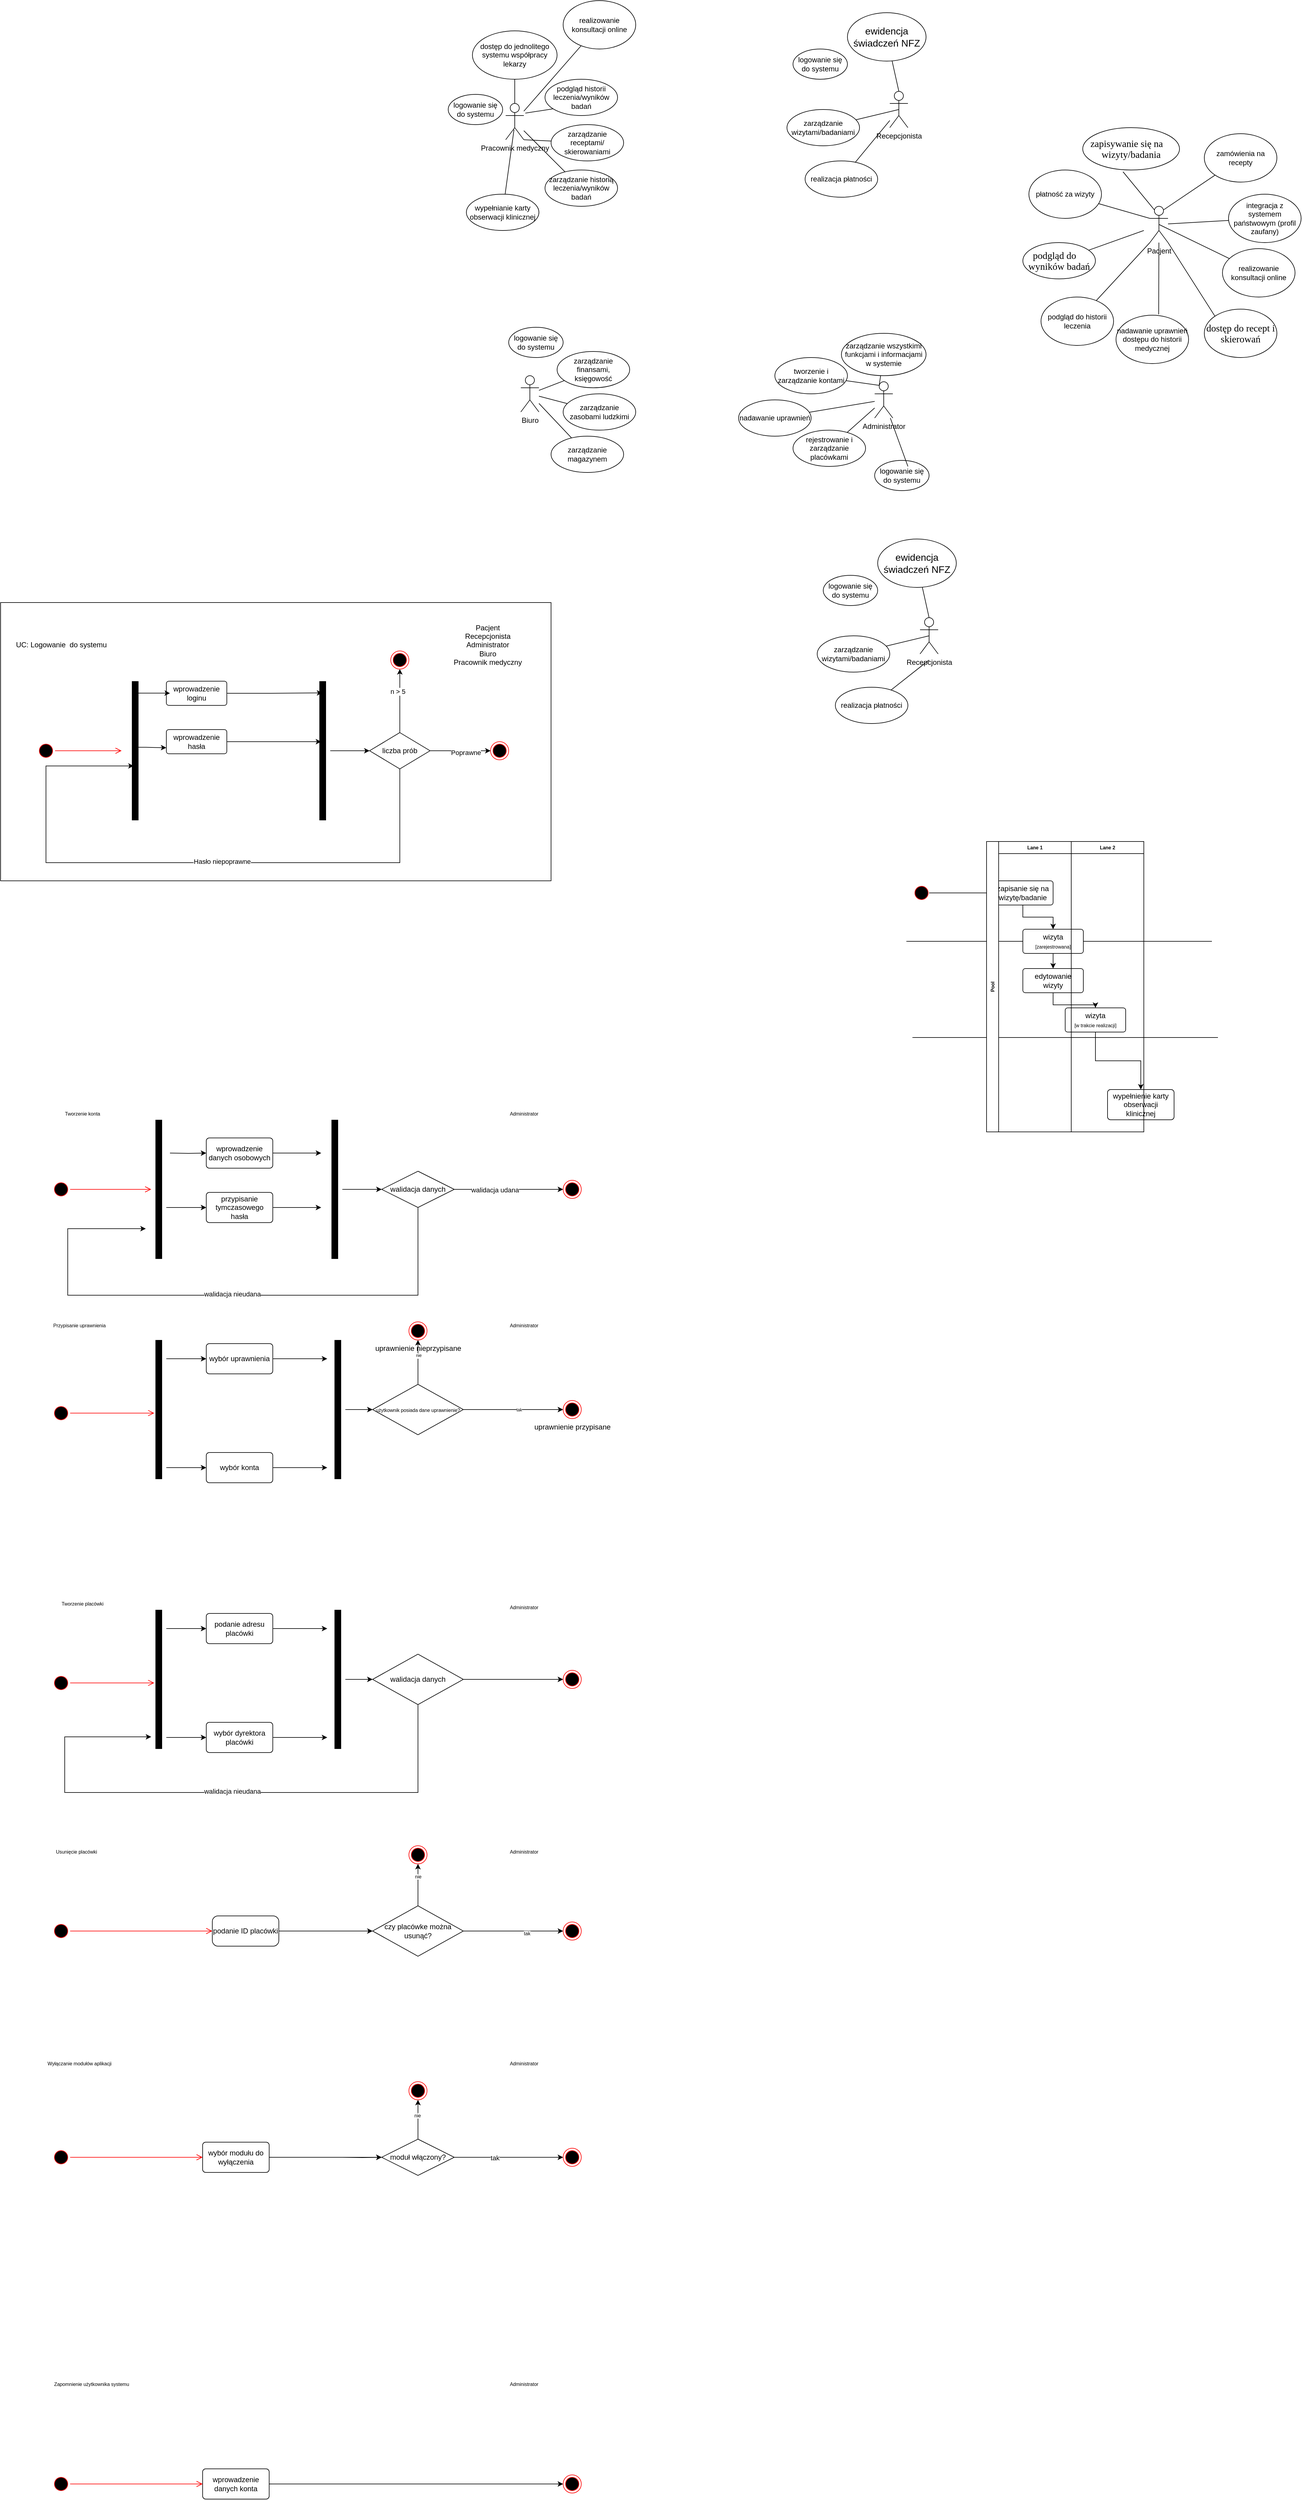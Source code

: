 <mxfile version="16.4.11" type="github">
  <diagram id="2RPdpxXCFyz0xVRLLAnb" name="Page-1">
    <mxGraphModel dx="2474" dy="1679" grid="1" gridSize="10" guides="1" tooltips="1" connect="1" arrows="1" fold="1" page="0" pageScale="1" pageWidth="827" pageHeight="1169" background="none" math="0" shadow="0">
      <root>
        <mxCell id="0" />
        <mxCell id="1" parent="0" />
        <mxCell id="TBF9zZiF4ZimvEeWQ7kE-50" value="" style="rounded=0;arcSize=10;whiteSpace=wrap;html=1;align=center;glass=0;shadow=0;" parent="1" vertex="1">
          <mxGeometry x="-740" y="305" width="910" height="460" as="geometry" />
        </mxCell>
        <mxCell id="AdZAlGOrFTd36PGD04gz-3" value="Recepcjonista" style="shape=umlActor;verticalLabelPosition=bottom;verticalAlign=top;html=1;outlineConnect=0;" parent="1" vertex="1">
          <mxGeometry x="730" y="-540" width="30" height="60" as="geometry" />
        </mxCell>
        <mxCell id="AdZAlGOrFTd36PGD04gz-8" value="logowanie się do systemu" style="ellipse;whiteSpace=wrap;html=1;" parent="1" vertex="1">
          <mxGeometry x="705" y="70" width="90" height="50" as="geometry" />
        </mxCell>
        <mxCell id="AdZAlGOrFTd36PGD04gz-10" value="zarządzanie wizytami/badaniami" style="ellipse;whiteSpace=wrap;html=1;" parent="1" vertex="1">
          <mxGeometry x="560" y="-510" width="120" height="60" as="geometry" />
        </mxCell>
        <mxCell id="AdZAlGOrFTd36PGD04gz-11" value="&lt;div&gt;&lt;span style=&quot;font-size: 16px ; background-color: rgb(255 , 255 , 255)&quot;&gt;ewidencja świadczeń NFZ&lt;/span&gt;&lt;/div&gt;" style="ellipse;whiteSpace=wrap;html=1;align=center;" parent="1" vertex="1">
          <mxGeometry x="660" y="-670" width="130" height="80" as="geometry" />
        </mxCell>
        <mxCell id="AdZAlGOrFTd36PGD04gz-12" value="realizacja płatności" style="ellipse;whiteSpace=wrap;html=1;" parent="1" vertex="1">
          <mxGeometry x="590" y="-425" width="120" height="60" as="geometry" />
        </mxCell>
        <mxCell id="AdZAlGOrFTd36PGD04gz-13" value="Pracownik medyczny&lt;br&gt;" style="shape=umlActor;verticalLabelPosition=bottom;verticalAlign=top;html=1;outlineConnect=0;" parent="1" vertex="1">
          <mxGeometry x="95" y="-520" width="30" height="60" as="geometry" />
        </mxCell>
        <mxCell id="AdZAlGOrFTd36PGD04gz-14" value="podgląd historii leczenia/wyników badań" style="ellipse;whiteSpace=wrap;html=1;" parent="1" vertex="1">
          <mxGeometry x="160" y="-560" width="120" height="60" as="geometry" />
        </mxCell>
        <mxCell id="AdZAlGOrFTd36PGD04gz-15" value="zarządzanie receptami/&lt;br&gt;skierowaniami" style="ellipse;whiteSpace=wrap;html=1;" parent="1" vertex="1">
          <mxGeometry x="170" y="-485" width="120" height="60" as="geometry" />
        </mxCell>
        <mxCell id="AdZAlGOrFTd36PGD04gz-16" value="zarządzanie historią leczenia/wyników badań" style="ellipse;whiteSpace=wrap;html=1;" parent="1" vertex="1">
          <mxGeometry x="160" y="-410" width="120" height="60" as="geometry" />
        </mxCell>
        <mxCell id="AdZAlGOrFTd36PGD04gz-17" value="dostęp do jednolitego systemu współpracy lekarzy" style="ellipse;whiteSpace=wrap;html=1;" parent="1" vertex="1">
          <mxGeometry x="40" y="-640" width="140" height="80" as="geometry" />
        </mxCell>
        <mxCell id="AdZAlGOrFTd36PGD04gz-20" value="Administrator" style="shape=umlActor;verticalLabelPosition=bottom;verticalAlign=top;html=1;outlineConnect=0;" parent="1" vertex="1">
          <mxGeometry x="705" y="-60" width="30" height="60" as="geometry" />
        </mxCell>
        <mxCell id="AdZAlGOrFTd36PGD04gz-21" value="tworzenie i zarządzanie kontami" style="ellipse;whiteSpace=wrap;html=1;" parent="1" vertex="1">
          <mxGeometry x="540" y="-100" width="120" height="60" as="geometry" />
        </mxCell>
        <mxCell id="AdZAlGOrFTd36PGD04gz-22" value="nadawanie uprawnień" style="ellipse;whiteSpace=wrap;html=1;" parent="1" vertex="1">
          <mxGeometry x="480" y="-30" width="120" height="60" as="geometry" />
        </mxCell>
        <mxCell id="AdZAlGOrFTd36PGD04gz-23" value="rejestrowanie i zarządzanie placówkami" style="ellipse;whiteSpace=wrap;html=1;" parent="1" vertex="1">
          <mxGeometry x="570" y="20" width="120" height="60" as="geometry" />
        </mxCell>
        <mxCell id="AdZAlGOrFTd36PGD04gz-24" value="zarządzanie wszystkimi funkcjami i informacjami w systemie" style="ellipse;whiteSpace=wrap;html=1;" parent="1" vertex="1">
          <mxGeometry x="650" y="-140" width="140" height="70" as="geometry" />
        </mxCell>
        <mxCell id="AdZAlGOrFTd36PGD04gz-25" value="Biuro" style="shape=umlActor;verticalLabelPosition=bottom;verticalAlign=top;html=1;outlineConnect=0;" parent="1" vertex="1">
          <mxGeometry x="120" y="-70" width="30" height="60" as="geometry" />
        </mxCell>
        <mxCell id="AdZAlGOrFTd36PGD04gz-26" value="zarządzanie finansami, księgowość" style="ellipse;whiteSpace=wrap;html=1;" parent="1" vertex="1">
          <mxGeometry x="180" y="-110" width="120" height="60" as="geometry" />
        </mxCell>
        <mxCell id="AdZAlGOrFTd36PGD04gz-27" value="zarządzanie zasobami ludzkimi" style="ellipse;whiteSpace=wrap;html=1;" parent="1" vertex="1">
          <mxGeometry x="190" y="-40" width="120" height="60" as="geometry" />
        </mxCell>
        <mxCell id="AdZAlGOrFTd36PGD04gz-28" value="zarządzanie magazynem" style="ellipse;whiteSpace=wrap;html=1;" parent="1" vertex="1">
          <mxGeometry x="170" y="30" width="120" height="60" as="geometry" />
        </mxCell>
        <mxCell id="AdZAlGOrFTd36PGD04gz-33" value="" style="endArrow=none;html=1;rounded=0;" parent="1" source="AdZAlGOrFTd36PGD04gz-26" target="AdZAlGOrFTd36PGD04gz-25" edge="1">
          <mxGeometry width="50" height="50" relative="1" as="geometry">
            <mxPoint x="450" y="-110" as="sourcePoint" />
            <mxPoint x="500" y="-160" as="targetPoint" />
          </mxGeometry>
        </mxCell>
        <mxCell id="AdZAlGOrFTd36PGD04gz-37" value="" style="endArrow=none;html=1;rounded=0;" parent="1" source="AdZAlGOrFTd36PGD04gz-13" target="AdZAlGOrFTd36PGD04gz-17" edge="1">
          <mxGeometry width="50" height="50" relative="1" as="geometry">
            <mxPoint x="450" y="-310" as="sourcePoint" />
            <mxPoint x="500" y="-360" as="targetPoint" />
          </mxGeometry>
        </mxCell>
        <mxCell id="AdZAlGOrFTd36PGD04gz-39" value="" style="endArrow=none;html=1;rounded=0;entryX=0.75;entryY=0.1;entryDx=0;entryDy=0;entryPerimeter=0;" parent="1" edge="1">
          <mxGeometry width="50" height="50" relative="1" as="geometry">
            <mxPoint x="172.751" y="-511.02" as="sourcePoint" />
            <mxPoint x="127.5" y="-504" as="targetPoint" />
          </mxGeometry>
        </mxCell>
        <mxCell id="AdZAlGOrFTd36PGD04gz-40" value="" style="endArrow=none;html=1;rounded=0;entryX=1;entryY=1;entryDx=0;entryDy=0;entryPerimeter=0;" parent="1" source="AdZAlGOrFTd36PGD04gz-15" target="AdZAlGOrFTd36PGD04gz-13" edge="1">
          <mxGeometry width="50" height="50" relative="1" as="geometry">
            <mxPoint x="450" y="-310" as="sourcePoint" />
            <mxPoint x="500" y="-360" as="targetPoint" />
          </mxGeometry>
        </mxCell>
        <mxCell id="AdZAlGOrFTd36PGD04gz-41" value="" style="endArrow=none;html=1;rounded=0;" parent="1" source="AdZAlGOrFTd36PGD04gz-16" target="AdZAlGOrFTd36PGD04gz-13" edge="1">
          <mxGeometry width="50" height="50" relative="1" as="geometry">
            <mxPoint x="450" y="-310" as="sourcePoint" />
            <mxPoint x="500" y="-360" as="targetPoint" />
          </mxGeometry>
        </mxCell>
        <mxCell id="AdZAlGOrFTd36PGD04gz-42" value="" style="endArrow=none;html=1;rounded=0;" parent="1" source="AdZAlGOrFTd36PGD04gz-25" target="AdZAlGOrFTd36PGD04gz-27" edge="1">
          <mxGeometry width="50" height="50" relative="1" as="geometry">
            <mxPoint x="450" y="-110" as="sourcePoint" />
            <mxPoint x="500" y="-160" as="targetPoint" />
          </mxGeometry>
        </mxCell>
        <mxCell id="AdZAlGOrFTd36PGD04gz-43" value="" style="endArrow=none;html=1;rounded=0;exitX=0.283;exitY=0.05;exitDx=0;exitDy=0;exitPerimeter=0;" parent="1" source="AdZAlGOrFTd36PGD04gz-28" target="AdZAlGOrFTd36PGD04gz-25" edge="1">
          <mxGeometry width="50" height="50" relative="1" as="geometry">
            <mxPoint x="450" y="-110" as="sourcePoint" />
            <mxPoint x="500" y="-160" as="targetPoint" />
          </mxGeometry>
        </mxCell>
        <mxCell id="AdZAlGOrFTd36PGD04gz-44" value="" style="endArrow=none;html=1;rounded=0;entryX=0.25;entryY=0.1;entryDx=0;entryDy=0;entryPerimeter=0;" parent="1" source="AdZAlGOrFTd36PGD04gz-21" target="AdZAlGOrFTd36PGD04gz-20" edge="1">
          <mxGeometry width="50" height="50" relative="1" as="geometry">
            <mxPoint x="450" y="-110" as="sourcePoint" />
            <mxPoint x="500" y="-160" as="targetPoint" />
          </mxGeometry>
        </mxCell>
        <mxCell id="AdZAlGOrFTd36PGD04gz-45" value="" style="endArrow=none;html=1;rounded=0;" parent="1" source="AdZAlGOrFTd36PGD04gz-22" target="AdZAlGOrFTd36PGD04gz-20" edge="1">
          <mxGeometry width="50" height="50" relative="1" as="geometry">
            <mxPoint x="450" y="-110" as="sourcePoint" />
            <mxPoint x="500" y="-160" as="targetPoint" />
          </mxGeometry>
        </mxCell>
        <mxCell id="AdZAlGOrFTd36PGD04gz-46" value="" style="endArrow=none;html=1;rounded=0;" parent="1" source="AdZAlGOrFTd36PGD04gz-23" target="AdZAlGOrFTd36PGD04gz-20" edge="1">
          <mxGeometry width="50" height="50" relative="1" as="geometry">
            <mxPoint x="450" y="-110" as="sourcePoint" />
            <mxPoint x="500" y="-160" as="targetPoint" />
          </mxGeometry>
        </mxCell>
        <mxCell id="AdZAlGOrFTd36PGD04gz-47" value="" style="endArrow=none;html=1;rounded=0;exitX=0.25;exitY=0.1;exitDx=0;exitDy=0;exitPerimeter=0;" parent="1" source="AdZAlGOrFTd36PGD04gz-20" target="AdZAlGOrFTd36PGD04gz-24" edge="1">
          <mxGeometry width="50" height="50" relative="1" as="geometry">
            <mxPoint x="450" y="-110" as="sourcePoint" />
            <mxPoint x="500" y="-160" as="targetPoint" />
          </mxGeometry>
        </mxCell>
        <mxCell id="AdZAlGOrFTd36PGD04gz-49" value="" style="endArrow=none;html=1;rounded=0;entryX=0.5;entryY=0.5;entryDx=0;entryDy=0;entryPerimeter=0;" parent="1" source="AdZAlGOrFTd36PGD04gz-10" target="AdZAlGOrFTd36PGD04gz-3" edge="1">
          <mxGeometry width="50" height="50" relative="1" as="geometry">
            <mxPoint x="450" y="-510" as="sourcePoint" />
            <mxPoint x="500" y="-560" as="targetPoint" />
          </mxGeometry>
        </mxCell>
        <mxCell id="AdZAlGOrFTd36PGD04gz-50" value="" style="endArrow=none;html=1;rounded=0;" parent="1" source="AdZAlGOrFTd36PGD04gz-12" target="AdZAlGOrFTd36PGD04gz-3" edge="1">
          <mxGeometry width="50" height="50" relative="1" as="geometry">
            <mxPoint x="450" y="-510" as="sourcePoint" />
            <mxPoint x="500" y="-560" as="targetPoint" />
          </mxGeometry>
        </mxCell>
        <mxCell id="AdZAlGOrFTd36PGD04gz-51" value="" style="endArrow=none;html=1;rounded=0;entryX=0.5;entryY=0;entryDx=0;entryDy=0;entryPerimeter=0;" parent="1" source="AdZAlGOrFTd36PGD04gz-11" target="AdZAlGOrFTd36PGD04gz-3" edge="1">
          <mxGeometry width="50" height="50" relative="1" as="geometry">
            <mxPoint x="450" y="-510" as="sourcePoint" />
            <mxPoint x="500" y="-560" as="targetPoint" />
          </mxGeometry>
        </mxCell>
        <mxCell id="lqnqc55kXV3MOIMBdHod-2" value="&lt;p class=&quot;MsoListParagraph&quot; style=&quot;text-indent: -18.0pt&quot;&gt;&lt;span style=&quot;font-size: 12.0pt ; line-height: 107% ; font-family: &amp;#34;symbol&amp;#34;&quot;&gt;&lt;span style=&quot;font-stretch: normal ; font-size: 7pt ; line-height: normal ; font-family: &amp;#34;times new roman&amp;#34;&quot;&gt;&amp;nbsp; &amp;nbsp;&amp;nbsp;&lt;/span&gt;&lt;/span&gt;&lt;span style=&quot;font-size: 12.0pt ; line-height: 107% ; font-family: &amp;#34;times new roman&amp;#34; , serif&quot;&gt;zapisywanie się na wizyty/badania&lt;/span&gt;&lt;/p&gt;" style="ellipse;whiteSpace=wrap;html=1;" parent="1" vertex="1">
          <mxGeometry x="1049" y="-480" width="160" height="70" as="geometry" />
        </mxCell>
        <mxCell id="lqnqc55kXV3MOIMBdHod-3" value="&lt;p class=&quot;MsoListParagraph&quot; style=&quot;text-indent: -18.0pt&quot;&gt;&lt;span style=&quot;line-height: 107%&quot;&gt;&lt;span style=&quot;font-stretch: normal ; line-height: normal ; font-size: 16px&quot;&gt;&lt;font face=&quot;Symbol&quot;&gt;&amp;nbsp;&lt;/font&gt;&lt;/span&gt;&lt;span style=&quot;font-family: &amp;#34;times new roman&amp;#34; ; font-size: 7pt ; font-stretch: normal ; line-height: normal&quot;&gt; &amp;nbsp;&lt;/span&gt;&lt;/span&gt;&lt;span style=&quot;font-size: 12.0pt ; line-height: 107% ; font-family: &amp;#34;times new roman&amp;#34; , serif&quot;&gt;podgląd do wyników badań&lt;/span&gt;&lt;/p&gt;" style="ellipse;whiteSpace=wrap;html=1;" parent="1" vertex="1">
          <mxGeometry x="950" y="-290" width="120" height="60" as="geometry" />
        </mxCell>
        <mxCell id="lqnqc55kXV3MOIMBdHod-4" value="zamówienia na recepty" style="ellipse;whiteSpace=wrap;html=1;" parent="1" vertex="1">
          <mxGeometry x="1250" y="-470" width="120" height="80" as="geometry" />
        </mxCell>
        <mxCell id="lqnqc55kXV3MOIMBdHod-5" value="płatność za wizyty" style="ellipse;whiteSpace=wrap;html=1;" parent="1" vertex="1">
          <mxGeometry x="960" y="-410" width="120" height="80" as="geometry" />
        </mxCell>
        <mxCell id="lqnqc55kXV3MOIMBdHod-6" value="integracja z systemem państwowym (profil zaufany)" style="ellipse;whiteSpace=wrap;html=1;" parent="1" vertex="1">
          <mxGeometry x="1290" y="-370" width="120" height="80" as="geometry" />
        </mxCell>
        <mxCell id="lqnqc55kXV3MOIMBdHod-7" value="nadawanie uprawnień dostępu do historii medycznej" style="ellipse;whiteSpace=wrap;html=1;" parent="1" vertex="1">
          <mxGeometry x="1104" y="-170" width="120" height="80" as="geometry" />
        </mxCell>
        <mxCell id="lqnqc55kXV3MOIMBdHod-8" value="&lt;p class=&quot;MsoListParagraph&quot; style=&quot;text-indent: -18.0pt&quot;&gt;&lt;span style=&quot;font-size: 12pt ; line-height: 107%&quot;&gt;&lt;font face=&quot;Symbol&quot;&gt;&amp;nbsp; &amp;nbsp; &amp;nbsp;&amp;nbsp;&lt;/font&gt;&lt;/span&gt;&lt;span style=&quot;font-size: 12.0pt ; line-height: 107% ; font-family: &amp;#34;times new roman&amp;#34; , serif&quot;&gt;dostęp do recept i skierowań&lt;/span&gt;&lt;/p&gt;" style="ellipse;whiteSpace=wrap;html=1;" parent="1" vertex="1">
          <mxGeometry x="1250" y="-180" width="120" height="80" as="geometry" />
        </mxCell>
        <mxCell id="lqnqc55kXV3MOIMBdHod-9" value="podgląd do historii leczenia" style="ellipse;whiteSpace=wrap;html=1;" parent="1" vertex="1">
          <mxGeometry x="980" y="-200" width="120" height="80" as="geometry" />
        </mxCell>
        <mxCell id="lqnqc55kXV3MOIMBdHod-10" value="realizowanie konsultacji online" style="ellipse;whiteSpace=wrap;html=1;" parent="1" vertex="1">
          <mxGeometry x="190" y="-690" width="120" height="80" as="geometry" />
        </mxCell>
        <mxCell id="lqnqc55kXV3MOIMBdHod-11" value="Pacjent&lt;br&gt;" style="shape=umlActor;verticalLabelPosition=bottom;verticalAlign=top;html=1;outlineConnect=0;" parent="1" vertex="1">
          <mxGeometry x="1160" y="-350" width="30" height="60" as="geometry" />
        </mxCell>
        <mxCell id="lqnqc55kXV3MOIMBdHod-25" value="wypełnianie karty obserwacji klinicznej" style="ellipse;whiteSpace=wrap;html=1;" parent="1" vertex="1">
          <mxGeometry x="30" y="-370" width="120" height="60" as="geometry" />
        </mxCell>
        <mxCell id="lqnqc55kXV3MOIMBdHod-27" value="" style="endArrow=none;html=1;rounded=0;" parent="1" target="lqnqc55kXV3MOIMBdHod-25" edge="1">
          <mxGeometry width="50" height="50" relative="1" as="geometry">
            <mxPoint x="108.769" y="-476.772" as="sourcePoint" />
            <mxPoint x="371.24" y="-543.22" as="targetPoint" />
          </mxGeometry>
        </mxCell>
        <mxCell id="lqnqc55kXV3MOIMBdHod-30" value="" style="endArrow=none;html=1;rounded=0;fontFamily=Helvetica;" parent="1" source="AdZAlGOrFTd36PGD04gz-13" target="lqnqc55kXV3MOIMBdHod-10" edge="1">
          <mxGeometry width="50" height="50" relative="1" as="geometry">
            <mxPoint x="320" y="-810" as="sourcePoint" />
            <mxPoint x="370" y="-860" as="targetPoint" />
          </mxGeometry>
        </mxCell>
        <mxCell id="lqnqc55kXV3MOIMBdHod-34" value="realizowanie konsultacji online" style="ellipse;whiteSpace=wrap;html=1;" parent="1" vertex="1">
          <mxGeometry x="1280" y="-280" width="120" height="80" as="geometry" />
        </mxCell>
        <mxCell id="lqnqc55kXV3MOIMBdHod-35" value="logowanie się do systemu" style="ellipse;whiteSpace=wrap;html=1;" parent="1" vertex="1">
          <mxGeometry x="100" y="-150" width="90" height="50" as="geometry" />
        </mxCell>
        <mxCell id="lqnqc55kXV3MOIMBdHod-36" value="logowanie się do systemu" style="ellipse;whiteSpace=wrap;html=1;" parent="1" vertex="1">
          <mxGeometry y="-535" width="90" height="50" as="geometry" />
        </mxCell>
        <mxCell id="lqnqc55kXV3MOIMBdHod-37" value="logowanie się do systemu" style="ellipse;whiteSpace=wrap;html=1;" parent="1" vertex="1">
          <mxGeometry x="570" y="-610" width="90" height="50" as="geometry" />
        </mxCell>
        <mxCell id="TBF9zZiF4ZimvEeWQ7kE-1" value="" style="endArrow=none;html=1;rounded=0;" parent="1" target="AdZAlGOrFTd36PGD04gz-20" edge="1">
          <mxGeometry width="50" height="50" relative="1" as="geometry">
            <mxPoint x="759.995" y="80.004" as="sourcePoint" />
            <mxPoint x="805.54" y="39.473" as="targetPoint" />
          </mxGeometry>
        </mxCell>
        <mxCell id="TBF9zZiF4ZimvEeWQ7kE-2" value="" style="endArrow=none;html=1;rounded=0;" parent="1" source="lqnqc55kXV3MOIMBdHod-9" edge="1">
          <mxGeometry width="50" height="50" relative="1" as="geometry">
            <mxPoint x="1189.085" y="-209.996" as="sourcePoint" />
            <mxPoint x="1159.997" y="-290" as="targetPoint" />
          </mxGeometry>
        </mxCell>
        <mxCell id="TBF9zZiF4ZimvEeWQ7kE-3" value="" style="endArrow=none;html=1;rounded=0;" parent="1" source="lqnqc55kXV3MOIMBdHod-3" edge="1">
          <mxGeometry width="50" height="50" relative="1" as="geometry">
            <mxPoint x="1081.337" y="-184.111" as="sourcePoint" />
            <mxPoint x="1150" y="-310" as="targetPoint" />
          </mxGeometry>
        </mxCell>
        <mxCell id="TBF9zZiF4ZimvEeWQ7kE-4" value="" style="endArrow=none;html=1;rounded=0;entryX=0;entryY=0.333;entryDx=0;entryDy=0;entryPerimeter=0;" parent="1" source="lqnqc55kXV3MOIMBdHod-5" target="lqnqc55kXV3MOIMBdHod-11" edge="1">
          <mxGeometry width="50" height="50" relative="1" as="geometry">
            <mxPoint x="1068.998" y="-267.315" as="sourcePoint" />
            <mxPoint x="1160" y="-300" as="targetPoint" />
          </mxGeometry>
        </mxCell>
        <mxCell id="TBF9zZiF4ZimvEeWQ7kE-5" value="" style="endArrow=none;html=1;rounded=0;entryX=0.25;entryY=0.1;entryDx=0;entryDy=0;entryPerimeter=0;exitX=0.416;exitY=1.041;exitDx=0;exitDy=0;exitPerimeter=0;" parent="1" source="lqnqc55kXV3MOIMBdHod-2" target="lqnqc55kXV3MOIMBdHod-11" edge="1">
          <mxGeometry width="50" height="50" relative="1" as="geometry">
            <mxPoint x="1085.149" y="-344.243" as="sourcePoint" />
            <mxPoint x="1170" y="-320" as="targetPoint" />
          </mxGeometry>
        </mxCell>
        <mxCell id="TBF9zZiF4ZimvEeWQ7kE-6" value="" style="endArrow=none;html=1;rounded=0;entryX=0.75;entryY=0.1;entryDx=0;entryDy=0;entryPerimeter=0;" parent="1" source="lqnqc55kXV3MOIMBdHod-4" target="lqnqc55kXV3MOIMBdHod-11" edge="1">
          <mxGeometry width="50" height="50" relative="1" as="geometry">
            <mxPoint x="1125.56" y="-397.13" as="sourcePoint" />
            <mxPoint x="1177.5" y="-334" as="targetPoint" />
          </mxGeometry>
        </mxCell>
        <mxCell id="TBF9zZiF4ZimvEeWQ7kE-7" value="" style="endArrow=none;html=1;rounded=0;exitX=0.588;exitY=-0.017;exitDx=0;exitDy=0;exitPerimeter=0;" parent="1" source="lqnqc55kXV3MOIMBdHod-7" target="lqnqc55kXV3MOIMBdHod-11" edge="1">
          <mxGeometry width="50" height="50" relative="1" as="geometry">
            <mxPoint x="1275.194" y="-393.396" as="sourcePoint" />
            <mxPoint x="1185" y="-340" as="targetPoint" />
          </mxGeometry>
        </mxCell>
        <mxCell id="TBF9zZiF4ZimvEeWQ7kE-9" value="" style="endArrow=none;html=1;rounded=0;exitX=0;exitY=0;exitDx=0;exitDy=0;entryX=1;entryY=1;entryDx=0;entryDy=0;entryPerimeter=0;" parent="1" source="lqnqc55kXV3MOIMBdHod-8" target="lqnqc55kXV3MOIMBdHod-11" edge="1">
          <mxGeometry width="50" height="50" relative="1" as="geometry">
            <mxPoint x="1184.56" y="-161.36" as="sourcePoint" />
            <mxPoint x="1184.911" y="-280" as="targetPoint" />
          </mxGeometry>
        </mxCell>
        <mxCell id="TBF9zZiF4ZimvEeWQ7kE-10" value="" style="endArrow=none;html=1;rounded=0;entryX=0.5;entryY=0.5;entryDx=0;entryDy=0;entryPerimeter=0;" parent="1" source="lqnqc55kXV3MOIMBdHod-34" target="lqnqc55kXV3MOIMBdHod-11" edge="1">
          <mxGeometry width="50" height="50" relative="1" as="geometry">
            <mxPoint x="1277.574" y="-158.284" as="sourcePoint" />
            <mxPoint x="1200" y="-280" as="targetPoint" />
          </mxGeometry>
        </mxCell>
        <mxCell id="TBF9zZiF4ZimvEeWQ7kE-11" value="" style="endArrow=none;html=1;rounded=0;" parent="1" source="lqnqc55kXV3MOIMBdHod-6" target="lqnqc55kXV3MOIMBdHod-11" edge="1">
          <mxGeometry width="50" height="50" relative="1" as="geometry">
            <mxPoint x="1301.557" y="-253.601" as="sourcePoint" />
            <mxPoint x="1185" y="-310" as="targetPoint" />
          </mxGeometry>
        </mxCell>
        <mxCell id="TBF9zZiF4ZimvEeWQ7kE-12" value="" style="ellipse;html=1;shape=startState;fillColor=#000000;strokeColor=#ff0000;" parent="1" vertex="1">
          <mxGeometry x="-680" y="535" width="30" height="30" as="geometry" />
        </mxCell>
        <mxCell id="TBF9zZiF4ZimvEeWQ7kE-13" value="" style="edgeStyle=orthogonalEdgeStyle;html=1;verticalAlign=bottom;endArrow=open;endSize=8;strokeColor=#ff0000;rounded=0;" parent="1" source="TBF9zZiF4ZimvEeWQ7kE-12" edge="1">
          <mxGeometry relative="1" as="geometry">
            <mxPoint x="-540" y="550" as="targetPoint" />
          </mxGeometry>
        </mxCell>
        <mxCell id="TBF9zZiF4ZimvEeWQ7kE-52" style="edgeStyle=orthogonalEdgeStyle;rounded=0;orthogonalLoop=1;jettySize=auto;html=1;entryX=0;entryY=0.75;entryDx=0;entryDy=0;exitX=0.475;exitY=0.424;exitDx=0;exitDy=0;exitPerimeter=0;" parent="1" source="TBF9zZiF4ZimvEeWQ7kE-14" target="TBF9zZiF4ZimvEeWQ7kE-34" edge="1">
          <mxGeometry relative="1" as="geometry">
            <Array as="points">
              <mxPoint x="-500" y="544" />
            </Array>
          </mxGeometry>
        </mxCell>
        <mxCell id="TBF9zZiF4ZimvEeWQ7kE-14" value="" style="line;strokeWidth=11;fillColor=none;align=left;verticalAlign=middle;spacingTop=-1;spacingLeft=3;spacingRight=3;rotatable=0;labelPosition=right;points=[];portConstraint=eastwest;direction=south;" parent="1" vertex="1">
          <mxGeometry x="-530" y="435" width="25" height="230" as="geometry" />
        </mxCell>
        <mxCell id="TBF9zZiF4ZimvEeWQ7kE-23" value="Recepcjonista" style="shape=umlActor;verticalLabelPosition=bottom;verticalAlign=top;html=1;outlineConnect=0;" parent="1" vertex="1">
          <mxGeometry x="780" y="330" width="30" height="60" as="geometry" />
        </mxCell>
        <mxCell id="TBF9zZiF4ZimvEeWQ7kE-24" value="zarządzanie wizytami/badaniami" style="ellipse;whiteSpace=wrap;html=1;" parent="1" vertex="1">
          <mxGeometry x="610" y="360" width="120" height="60" as="geometry" />
        </mxCell>
        <mxCell id="TBF9zZiF4ZimvEeWQ7kE-25" value="&lt;div&gt;&lt;span style=&quot;font-size: 16px ; background-color: rgb(255 , 255 , 255)&quot;&gt;ewidencja świadczeń NFZ&lt;/span&gt;&lt;/div&gt;" style="ellipse;whiteSpace=wrap;html=1;align=center;" parent="1" vertex="1">
          <mxGeometry x="710" y="200" width="130" height="80" as="geometry" />
        </mxCell>
        <mxCell id="TBF9zZiF4ZimvEeWQ7kE-26" value="realizacja płatności" style="ellipse;whiteSpace=wrap;html=1;" parent="1" vertex="1">
          <mxGeometry x="640" y="445" width="120" height="60" as="geometry" />
        </mxCell>
        <mxCell id="TBF9zZiF4ZimvEeWQ7kE-27" value="" style="endArrow=none;html=1;rounded=0;entryX=0.5;entryY=0.5;entryDx=0;entryDy=0;entryPerimeter=0;" parent="1" source="TBF9zZiF4ZimvEeWQ7kE-24" target="TBF9zZiF4ZimvEeWQ7kE-23" edge="1">
          <mxGeometry width="50" height="50" relative="1" as="geometry">
            <mxPoint x="500" y="360" as="sourcePoint" />
            <mxPoint x="550" y="310" as="targetPoint" />
          </mxGeometry>
        </mxCell>
        <mxCell id="TBF9zZiF4ZimvEeWQ7kE-28" value="" style="endArrow=none;html=1;rounded=0;" parent="1" source="TBF9zZiF4ZimvEeWQ7kE-26" edge="1">
          <mxGeometry width="50" height="50" relative="1" as="geometry">
            <mxPoint x="500" y="360" as="sourcePoint" />
            <mxPoint x="795" y="400" as="targetPoint" />
          </mxGeometry>
        </mxCell>
        <mxCell id="TBF9zZiF4ZimvEeWQ7kE-29" value="" style="endArrow=none;html=1;rounded=0;entryX=0.5;entryY=0;entryDx=0;entryDy=0;entryPerimeter=0;" parent="1" source="TBF9zZiF4ZimvEeWQ7kE-25" target="TBF9zZiF4ZimvEeWQ7kE-23" edge="1">
          <mxGeometry width="50" height="50" relative="1" as="geometry">
            <mxPoint x="500" y="360" as="sourcePoint" />
            <mxPoint x="550" y="310" as="targetPoint" />
          </mxGeometry>
        </mxCell>
        <mxCell id="TBF9zZiF4ZimvEeWQ7kE-30" value="logowanie się do systemu" style="ellipse;whiteSpace=wrap;html=1;" parent="1" vertex="1">
          <mxGeometry x="620" y="260" width="90" height="50" as="geometry" />
        </mxCell>
        <mxCell id="TBF9zZiF4ZimvEeWQ7kE-31" value="UC: Logowanie&amp;nbsp; do systemu" style="text;html=1;align=center;verticalAlign=middle;resizable=0;points=[];autosize=1;strokeColor=none;fillColor=none;" parent="1" vertex="1">
          <mxGeometry x="-725" y="365" width="170" height="20" as="geometry" />
        </mxCell>
        <mxCell id="TBF9zZiF4ZimvEeWQ7kE-47" style="edgeStyle=orthogonalEdgeStyle;rounded=0;orthogonalLoop=1;jettySize=auto;html=1;entryX=0.084;entryY=0.526;entryDx=0;entryDy=0;entryPerimeter=0;" parent="1" source="TBF9zZiF4ZimvEeWQ7kE-33" target="TBF9zZiF4ZimvEeWQ7kE-35" edge="1">
          <mxGeometry relative="1" as="geometry" />
        </mxCell>
        <mxCell id="TBF9zZiF4ZimvEeWQ7kE-33" value="wprowadzenie loginu" style="rounded=1;arcSize=10;whiteSpace=wrap;html=1;align=center;" parent="1" vertex="1">
          <mxGeometry x="-466" y="435" width="100" height="40" as="geometry" />
        </mxCell>
        <mxCell id="TBF9zZiF4ZimvEeWQ7kE-46" style="edgeStyle=orthogonalEdgeStyle;rounded=0;orthogonalLoop=1;jettySize=auto;html=1;entryX=0.435;entryY=0.6;entryDx=0;entryDy=0;entryPerimeter=0;" parent="1" source="TBF9zZiF4ZimvEeWQ7kE-34" target="TBF9zZiF4ZimvEeWQ7kE-35" edge="1">
          <mxGeometry relative="1" as="geometry" />
        </mxCell>
        <mxCell id="TBF9zZiF4ZimvEeWQ7kE-34" value="wprowadzenie hasła" style="rounded=1;arcSize=10;whiteSpace=wrap;html=1;align=center;" parent="1" vertex="1">
          <mxGeometry x="-466" y="515" width="100" height="40" as="geometry" />
        </mxCell>
        <mxCell id="TBF9zZiF4ZimvEeWQ7kE-48" style="edgeStyle=orthogonalEdgeStyle;rounded=0;orthogonalLoop=1;jettySize=auto;html=1;entryX=0;entryY=0.5;entryDx=0;entryDy=0;" parent="1" source="TBF9zZiF4ZimvEeWQ7kE-35" target="TBF9zZiF4ZimvEeWQ7kE-36" edge="1">
          <mxGeometry relative="1" as="geometry" />
        </mxCell>
        <mxCell id="TBF9zZiF4ZimvEeWQ7kE-35" value="" style="line;strokeWidth=11;fillColor=none;align=left;verticalAlign=middle;spacingTop=-1;spacingLeft=3;spacingRight=3;rotatable=0;labelPosition=right;points=[];portConstraint=eastwest;direction=south;" parent="1" vertex="1">
          <mxGeometry x="-220" y="435" width="25" height="230" as="geometry" />
        </mxCell>
        <mxCell id="TBF9zZiF4ZimvEeWQ7kE-39" style="edgeStyle=orthogonalEdgeStyle;rounded=0;orthogonalLoop=1;jettySize=auto;html=1;entryX=0.609;entryY=0.6;entryDx=0;entryDy=0;entryPerimeter=0;" parent="1" source="TBF9zZiF4ZimvEeWQ7kE-36" target="TBF9zZiF4ZimvEeWQ7kE-14" edge="1">
          <mxGeometry relative="1" as="geometry">
            <Array as="points">
              <mxPoint x="-80" y="735" />
              <mxPoint x="-665" y="735" />
              <mxPoint x="-665" y="575" />
            </Array>
          </mxGeometry>
        </mxCell>
        <mxCell id="TBF9zZiF4ZimvEeWQ7kE-40" value="Hasło niepoprawne" style="edgeLabel;html=1;align=center;verticalAlign=middle;resizable=0;points=[];" parent="TBF9zZiF4ZimvEeWQ7kE-39" vertex="1" connectable="0">
          <mxGeometry x="-0.14" y="-2" relative="1" as="geometry">
            <mxPoint as="offset" />
          </mxGeometry>
        </mxCell>
        <mxCell id="TBF9zZiF4ZimvEeWQ7kE-41" style="edgeStyle=orthogonalEdgeStyle;rounded=0;orthogonalLoop=1;jettySize=auto;html=1;" parent="1" source="TBF9zZiF4ZimvEeWQ7kE-36" target="TBF9zZiF4ZimvEeWQ7kE-38" edge="1">
          <mxGeometry relative="1" as="geometry" />
        </mxCell>
        <mxCell id="TBF9zZiF4ZimvEeWQ7kE-43" value="Poprawne" style="edgeLabel;html=1;align=center;verticalAlign=middle;resizable=0;points=[];" parent="TBF9zZiF4ZimvEeWQ7kE-41" vertex="1" connectable="0">
          <mxGeometry x="0.18" y="-3" relative="1" as="geometry">
            <mxPoint as="offset" />
          </mxGeometry>
        </mxCell>
        <mxCell id="TBF9zZiF4ZimvEeWQ7kE-44" style="edgeStyle=orthogonalEdgeStyle;rounded=0;orthogonalLoop=1;jettySize=auto;html=1;entryX=0.5;entryY=1;entryDx=0;entryDy=0;" parent="1" source="TBF9zZiF4ZimvEeWQ7kE-36" target="TBF9zZiF4ZimvEeWQ7kE-37" edge="1">
          <mxGeometry relative="1" as="geometry" />
        </mxCell>
        <mxCell id="TBF9zZiF4ZimvEeWQ7kE-45" value="n &amp;gt; 5&amp;nbsp;" style="edgeLabel;html=1;align=center;verticalAlign=middle;resizable=0;points=[];" parent="TBF9zZiF4ZimvEeWQ7kE-44" vertex="1" connectable="0">
          <mxGeometry x="0.3" y="2" relative="1" as="geometry">
            <mxPoint as="offset" />
          </mxGeometry>
        </mxCell>
        <mxCell id="TBF9zZiF4ZimvEeWQ7kE-36" value="liczba prób" style="shape=rhombus;perimeter=rhombusPerimeter;whiteSpace=wrap;html=1;align=center;" parent="1" vertex="1">
          <mxGeometry x="-130" y="520" width="100" height="60" as="geometry" />
        </mxCell>
        <mxCell id="TBF9zZiF4ZimvEeWQ7kE-37" value="" style="ellipse;html=1;shape=endState;fillColor=#000000;strokeColor=#ff0000;" parent="1" vertex="1">
          <mxGeometry x="-95" y="385" width="30" height="30" as="geometry" />
        </mxCell>
        <mxCell id="TBF9zZiF4ZimvEeWQ7kE-38" value="" style="ellipse;html=1;shape=endState;fillColor=#000000;strokeColor=#ff0000;" parent="1" vertex="1">
          <mxGeometry x="70" y="535" width="30" height="30" as="geometry" />
        </mxCell>
        <mxCell id="TBF9zZiF4ZimvEeWQ7kE-49" value="Pacjent&lt;br&gt;Recepcjonista&lt;br&gt;Administrator&lt;br&gt;Biuro&lt;br&gt;Pracownik medyczny&lt;br&gt;" style="text;html=1;align=center;verticalAlign=middle;resizable=0;points=[];autosize=1;strokeColor=none;fillColor=none;" parent="1" vertex="1">
          <mxGeometry y="335" width="130" height="80" as="geometry" />
        </mxCell>
        <mxCell id="TBF9zZiF4ZimvEeWQ7kE-54" style="edgeStyle=orthogonalEdgeStyle;rounded=0;orthogonalLoop=1;jettySize=auto;html=1;exitX=0.086;exitY=0.448;exitDx=0;exitDy=0;exitPerimeter=0;" parent="1" source="TBF9zZiF4ZimvEeWQ7kE-14" edge="1">
          <mxGeometry relative="1" as="geometry">
            <mxPoint x="-510" y="454.85" as="sourcePoint" />
            <mxPoint x="-460" y="455" as="targetPoint" />
            <Array as="points">
              <mxPoint x="-465" y="455" />
            </Array>
          </mxGeometry>
        </mxCell>
        <mxCell id="TBF9zZiF4ZimvEeWQ7kE-60" style="edgeStyle=orthogonalEdgeStyle;rounded=0;orthogonalLoop=1;jettySize=auto;html=1;" parent="1" edge="1">
          <mxGeometry relative="1" as="geometry">
            <mxPoint x="900.0" y="785" as="targetPoint" />
            <mxPoint x="795" y="785" as="sourcePoint" />
          </mxGeometry>
        </mxCell>
        <mxCell id="TBF9zZiF4ZimvEeWQ7kE-64" style="edgeStyle=orthogonalEdgeStyle;rounded=0;orthogonalLoop=1;jettySize=auto;html=1;entryX=0.5;entryY=0;entryDx=0;entryDy=0;" parent="1" source="TBF9zZiF4ZimvEeWQ7kE-62" target="TBF9zZiF4ZimvEeWQ7kE-63" edge="1">
          <mxGeometry relative="1" as="geometry" />
        </mxCell>
        <mxCell id="TBF9zZiF4ZimvEeWQ7kE-62" value="zapisanie się na wizytę/badanie" style="rounded=1;arcSize=10;whiteSpace=wrap;html=1;align=center;" parent="1" vertex="1">
          <mxGeometry x="900" y="765" width="100" height="40" as="geometry" />
        </mxCell>
        <mxCell id="TBF9zZiF4ZimvEeWQ7kE-71" style="edgeStyle=orthogonalEdgeStyle;rounded=0;orthogonalLoop=1;jettySize=auto;html=1;entryX=0.5;entryY=0;entryDx=0;entryDy=0;" parent="1" source="TBF9zZiF4ZimvEeWQ7kE-66" target="TBF9zZiF4ZimvEeWQ7kE-70" edge="1">
          <mxGeometry relative="1" as="geometry" />
        </mxCell>
        <mxCell id="TBF9zZiF4ZimvEeWQ7kE-66" value="edytowanie &lt;br&gt;wizyty" style="rounded=1;arcSize=10;whiteSpace=wrap;html=1;align=center;" parent="1" vertex="1">
          <mxGeometry x="950" y="910" width="100" height="40" as="geometry" />
        </mxCell>
        <mxCell id="TBF9zZiF4ZimvEeWQ7kE-67" style="edgeStyle=orthogonalEdgeStyle;rounded=0;orthogonalLoop=1;jettySize=auto;html=1;" parent="1" source="TBF9zZiF4ZimvEeWQ7kE-63" target="TBF9zZiF4ZimvEeWQ7kE-66" edge="1">
          <mxGeometry relative="1" as="geometry">
            <mxPoint x="984.977" y="910" as="sourcePoint" />
            <mxPoint x="1010" y="930" as="targetPoint" />
            <Array as="points">
              <mxPoint x="1000" y="940" />
              <mxPoint x="1000" y="940" />
            </Array>
          </mxGeometry>
        </mxCell>
        <mxCell id="TBF9zZiF4ZimvEeWQ7kE-68" value="" style="line;strokeWidth=1;fillColor=none;align=left;verticalAlign=middle;spacingTop=-1;spacingLeft=3;spacingRight=3;rotatable=0;labelPosition=right;points=[];portConstraint=eastwest;rounded=0;shadow=0;glass=0;" parent="1" vertex="1">
          <mxGeometry x="757.5" y="861" width="505" height="8" as="geometry" />
        </mxCell>
        <mxCell id="TBF9zZiF4ZimvEeWQ7kE-63" value="wizyta&lt;br&gt;&lt;font style=&quot;font-size: 8px&quot;&gt;[zarejestrowana]&lt;/font&gt;" style="rounded=1;arcSize=10;whiteSpace=wrap;html=1;align=center;" parent="1" vertex="1">
          <mxGeometry x="950" y="845" width="100" height="40" as="geometry" />
        </mxCell>
        <mxCell id="TBF9zZiF4ZimvEeWQ7kE-69" value="" style="line;strokeWidth=1;fillColor=none;align=left;verticalAlign=middle;spacingTop=-1;spacingLeft=3;spacingRight=3;rotatable=0;labelPosition=right;points=[];portConstraint=eastwest;rounded=0;shadow=0;glass=0;" parent="1" vertex="1">
          <mxGeometry x="767.5" y="1020" width="505" height="8" as="geometry" />
        </mxCell>
        <mxCell id="TBF9zZiF4ZimvEeWQ7kE-70" value="wizyta&lt;br&gt;&lt;font style=&quot;font-size: 8px&quot;&gt;[w trakcie realizacji]&lt;/font&gt;" style="rounded=1;arcSize=10;whiteSpace=wrap;html=1;align=center;" parent="1" vertex="1">
          <mxGeometry x="1020" y="975" width="100" height="40" as="geometry" />
        </mxCell>
        <mxCell id="TBF9zZiF4ZimvEeWQ7kE-72" style="edgeStyle=orthogonalEdgeStyle;rounded=0;orthogonalLoop=1;jettySize=auto;html=1;entryX=0.5;entryY=0;entryDx=0;entryDy=0;exitX=0.5;exitY=1;exitDx=0;exitDy=0;" parent="1" source="TBF9zZiF4ZimvEeWQ7kE-70" target="TBF9zZiF4ZimvEeWQ7kE-73" edge="1">
          <mxGeometry relative="1" as="geometry">
            <mxPoint x="1069.997" y="1060" as="sourcePoint" />
            <mxPoint x="1139.96" y="1104" as="targetPoint" />
          </mxGeometry>
        </mxCell>
        <mxCell id="TBF9zZiF4ZimvEeWQ7kE-73" value="wypełnienie karty obserwacji klinicznej" style="rounded=1;arcSize=10;whiteSpace=wrap;html=1;align=center;" parent="1" vertex="1">
          <mxGeometry x="1090" y="1110" width="110" height="50" as="geometry" />
        </mxCell>
        <mxCell id="TBF9zZiF4ZimvEeWQ7kE-74" value="" style="ellipse;html=1;shape=startState;fillColor=#000000;strokeColor=#ff0000;" parent="1" vertex="1">
          <mxGeometry x="767.5" y="770" width="30" height="30" as="geometry" />
        </mxCell>
        <mxCell id="TBF9zZiF4ZimvEeWQ7kE-81" value="Pool" style="swimlane;childLayout=stackLayout;resizeParent=1;resizeParentMax=0;startSize=20;horizontal=0;horizontalStack=1;rounded=0;shadow=0;glass=0;fontSize=8;strokeWidth=1;" parent="1" vertex="1">
          <mxGeometry x="890" y="700" width="260" height="480" as="geometry" />
        </mxCell>
        <mxCell id="TBF9zZiF4ZimvEeWQ7kE-82" value="Lane 1" style="swimlane;startSize=20;rounded=0;shadow=0;glass=0;fontSize=8;strokeWidth=1;" parent="TBF9zZiF4ZimvEeWQ7kE-81" vertex="1">
          <mxGeometry x="20" width="120" height="480" as="geometry" />
        </mxCell>
        <mxCell id="TBF9zZiF4ZimvEeWQ7kE-83" value="Lane 2" style="swimlane;startSize=20;rounded=0;shadow=0;glass=0;fontSize=8;strokeWidth=1;" parent="TBF9zZiF4ZimvEeWQ7kE-81" vertex="1">
          <mxGeometry x="140" width="120" height="480" as="geometry" />
        </mxCell>
        <mxCell id="jCBHO14BRQy6ftBjEHN5-1" value="" style="ellipse;html=1;shape=startState;fillColor=#000000;strokeColor=#ff0000;" vertex="1" parent="1">
          <mxGeometry x="-655" y="1260" width="30" height="30" as="geometry" />
        </mxCell>
        <mxCell id="jCBHO14BRQy6ftBjEHN5-2" value="" style="edgeStyle=orthogonalEdgeStyle;html=1;verticalAlign=bottom;endArrow=open;endSize=8;strokeColor=#ff0000;rounded=0;exitX=1;exitY=0.5;exitDx=0;exitDy=0;" edge="1" parent="1" source="jCBHO14BRQy6ftBjEHN5-1" target="jCBHO14BRQy6ftBjEHN5-3">
          <mxGeometry relative="1" as="geometry">
            <mxPoint x="-505" y="1275" as="targetPoint" />
            <mxPoint x="-615" y="1274.71" as="sourcePoint" />
            <Array as="points">
              <mxPoint x="-550" y="1275" />
              <mxPoint x="-550" y="1275" />
            </Array>
          </mxGeometry>
        </mxCell>
        <mxCell id="jCBHO14BRQy6ftBjEHN5-7" style="edgeStyle=orthogonalEdgeStyle;rounded=0;orthogonalLoop=1;jettySize=auto;html=1;entryX=0;entryY=0.5;entryDx=0;entryDy=0;" edge="1" parent="1" target="jCBHO14BRQy6ftBjEHN5-6">
          <mxGeometry relative="1" as="geometry">
            <mxPoint x="-460" y="1215" as="sourcePoint" />
          </mxGeometry>
        </mxCell>
        <mxCell id="jCBHO14BRQy6ftBjEHN5-13" style="edgeStyle=orthogonalEdgeStyle;rounded=0;orthogonalLoop=1;jettySize=auto;html=1;entryX=0;entryY=0.5;entryDx=0;entryDy=0;" edge="1" parent="1" source="jCBHO14BRQy6ftBjEHN5-3" target="jCBHO14BRQy6ftBjEHN5-12">
          <mxGeometry relative="1" as="geometry">
            <Array as="points">
              <mxPoint x="-450" y="1305" />
              <mxPoint x="-450" y="1305" />
            </Array>
          </mxGeometry>
        </mxCell>
        <mxCell id="jCBHO14BRQy6ftBjEHN5-3" value="" style="line;strokeWidth=11;fillColor=none;align=left;verticalAlign=middle;spacingTop=-1;spacingLeft=3;spacingRight=3;rotatable=0;labelPosition=right;points=[];portConstraint=eastwest;direction=south;" vertex="1" parent="1">
          <mxGeometry x="-491" y="1160" width="25" height="230" as="geometry" />
        </mxCell>
        <mxCell id="jCBHO14BRQy6ftBjEHN5-11" style="edgeStyle=orthogonalEdgeStyle;rounded=0;orthogonalLoop=1;jettySize=auto;html=1;" edge="1" parent="1" source="jCBHO14BRQy6ftBjEHN5-6">
          <mxGeometry relative="1" as="geometry">
            <mxPoint x="-210" y="1215" as="targetPoint" />
          </mxGeometry>
        </mxCell>
        <mxCell id="jCBHO14BRQy6ftBjEHN5-6" value="wprowadzenie danych osobowych" style="rounded=1;arcSize=10;whiteSpace=wrap;html=1;align=center;" vertex="1" parent="1">
          <mxGeometry x="-400" y="1190" width="110" height="50" as="geometry" />
        </mxCell>
        <mxCell id="jCBHO14BRQy6ftBjEHN5-19" style="edgeStyle=orthogonalEdgeStyle;rounded=0;orthogonalLoop=1;jettySize=auto;html=1;" edge="1" parent="1" source="jCBHO14BRQy6ftBjEHN5-8" target="jCBHO14BRQy6ftBjEHN5-15">
          <mxGeometry relative="1" as="geometry" />
        </mxCell>
        <mxCell id="jCBHO14BRQy6ftBjEHN5-8" value="" style="line;strokeWidth=11;fillColor=none;align=left;verticalAlign=middle;spacingTop=-1;spacingLeft=3;spacingRight=3;rotatable=0;labelPosition=right;points=[];portConstraint=eastwest;direction=south;" vertex="1" parent="1">
          <mxGeometry x="-200" y="1160" width="25" height="230" as="geometry" />
        </mxCell>
        <mxCell id="jCBHO14BRQy6ftBjEHN5-14" style="edgeStyle=orthogonalEdgeStyle;rounded=0;orthogonalLoop=1;jettySize=auto;html=1;" edge="1" parent="1" source="jCBHO14BRQy6ftBjEHN5-12">
          <mxGeometry relative="1" as="geometry">
            <mxPoint x="-210" y="1305" as="targetPoint" />
          </mxGeometry>
        </mxCell>
        <mxCell id="jCBHO14BRQy6ftBjEHN5-12" value="przypisanie tymczasowego hasła" style="rounded=1;arcSize=10;whiteSpace=wrap;html=1;align=center;" vertex="1" parent="1">
          <mxGeometry x="-400" y="1280" width="110" height="50" as="geometry" />
        </mxCell>
        <mxCell id="jCBHO14BRQy6ftBjEHN5-17" style="edgeStyle=orthogonalEdgeStyle;rounded=0;orthogonalLoop=1;jettySize=auto;html=1;" edge="1" parent="1" source="jCBHO14BRQy6ftBjEHN5-15" target="jCBHO14BRQy6ftBjEHN5-16">
          <mxGeometry relative="1" as="geometry" />
        </mxCell>
        <mxCell id="jCBHO14BRQy6ftBjEHN5-18" value="walidacja udana" style="edgeLabel;html=1;align=center;verticalAlign=middle;resizable=0;points=[];" vertex="1" connectable="0" parent="jCBHO14BRQy6ftBjEHN5-17">
          <mxGeometry x="-0.259" y="-1" relative="1" as="geometry">
            <mxPoint as="offset" />
          </mxGeometry>
        </mxCell>
        <mxCell id="jCBHO14BRQy6ftBjEHN5-20" style="edgeStyle=orthogonalEdgeStyle;rounded=0;orthogonalLoop=1;jettySize=auto;html=1;" edge="1" parent="1" source="jCBHO14BRQy6ftBjEHN5-15">
          <mxGeometry relative="1" as="geometry">
            <mxPoint x="-500" y="1340" as="targetPoint" />
            <Array as="points">
              <mxPoint x="-50" y="1450" />
              <mxPoint x="-629" y="1450" />
            </Array>
          </mxGeometry>
        </mxCell>
        <mxCell id="jCBHO14BRQy6ftBjEHN5-21" value="walidacja nieudana" style="edgeLabel;html=1;align=center;verticalAlign=middle;resizable=0;points=[];" vertex="1" connectable="0" parent="jCBHO14BRQy6ftBjEHN5-20">
          <mxGeometry x="-0.061" y="-2" relative="1" as="geometry">
            <mxPoint as="offset" />
          </mxGeometry>
        </mxCell>
        <mxCell id="jCBHO14BRQy6ftBjEHN5-15" value="walidacja danych" style="shape=rhombus;perimeter=rhombusPerimeter;whiteSpace=wrap;html=1;align=center;" vertex="1" parent="1">
          <mxGeometry x="-110" y="1245" width="120" height="60" as="geometry" />
        </mxCell>
        <mxCell id="jCBHO14BRQy6ftBjEHN5-16" value="" style="ellipse;html=1;shape=endState;fillColor=#000000;strokeColor=#ff0000;" vertex="1" parent="1">
          <mxGeometry x="190" y="1260" width="30" height="30" as="geometry" />
        </mxCell>
        <mxCell id="jCBHO14BRQy6ftBjEHN5-22" value="" style="ellipse;html=1;shape=startState;fillColor=#000000;strokeColor=#ff0000;" vertex="1" parent="1">
          <mxGeometry x="-655" y="1630" width="30" height="30" as="geometry" />
        </mxCell>
        <mxCell id="jCBHO14BRQy6ftBjEHN5-23" value="" style="edgeStyle=orthogonalEdgeStyle;html=1;verticalAlign=bottom;endArrow=open;endSize=8;strokeColor=#ff0000;rounded=0;" edge="1" parent="1" source="jCBHO14BRQy6ftBjEHN5-22">
          <mxGeometry relative="1" as="geometry">
            <mxPoint x="-486" y="1644.86" as="targetPoint" />
            <mxPoint x="-620.0" y="1644.86" as="sourcePoint" />
            <Array as="points">
              <mxPoint x="-600" y="1645" />
            </Array>
          </mxGeometry>
        </mxCell>
        <mxCell id="jCBHO14BRQy6ftBjEHN5-30" style="edgeStyle=orthogonalEdgeStyle;rounded=0;orthogonalLoop=1;jettySize=auto;html=1;" edge="1" parent="1" source="jCBHO14BRQy6ftBjEHN5-24" target="jCBHO14BRQy6ftBjEHN5-25">
          <mxGeometry relative="1" as="geometry">
            <Array as="points">
              <mxPoint x="-440" y="1555" />
              <mxPoint x="-440" y="1555" />
            </Array>
          </mxGeometry>
        </mxCell>
        <mxCell id="jCBHO14BRQy6ftBjEHN5-31" style="edgeStyle=orthogonalEdgeStyle;rounded=0;orthogonalLoop=1;jettySize=auto;html=1;" edge="1" parent="1" source="jCBHO14BRQy6ftBjEHN5-24" target="jCBHO14BRQy6ftBjEHN5-26">
          <mxGeometry relative="1" as="geometry">
            <Array as="points">
              <mxPoint x="-450" y="1735" />
              <mxPoint x="-450" y="1735" />
            </Array>
          </mxGeometry>
        </mxCell>
        <mxCell id="jCBHO14BRQy6ftBjEHN5-24" value="" style="line;strokeWidth=11;fillColor=none;align=left;verticalAlign=middle;spacingTop=-1;spacingLeft=3;spacingRight=3;rotatable=0;labelPosition=right;points=[];portConstraint=eastwest;direction=south;" vertex="1" parent="1">
          <mxGeometry x="-491" y="1524" width="25" height="230" as="geometry" />
        </mxCell>
        <mxCell id="jCBHO14BRQy6ftBjEHN5-28" style="edgeStyle=orthogonalEdgeStyle;rounded=0;orthogonalLoop=1;jettySize=auto;html=1;" edge="1" parent="1" source="jCBHO14BRQy6ftBjEHN5-25">
          <mxGeometry relative="1" as="geometry">
            <mxPoint x="-200" y="1555" as="targetPoint" />
          </mxGeometry>
        </mxCell>
        <mxCell id="jCBHO14BRQy6ftBjEHN5-25" value="wybór uprawnienia" style="rounded=1;arcSize=10;whiteSpace=wrap;html=1;align=center;" vertex="1" parent="1">
          <mxGeometry x="-400" y="1530" width="110" height="50" as="geometry" />
        </mxCell>
        <mxCell id="jCBHO14BRQy6ftBjEHN5-29" style="edgeStyle=orthogonalEdgeStyle;rounded=0;orthogonalLoop=1;jettySize=auto;html=1;" edge="1" parent="1" source="jCBHO14BRQy6ftBjEHN5-26">
          <mxGeometry relative="1" as="geometry">
            <mxPoint x="-200" y="1735" as="targetPoint" />
          </mxGeometry>
        </mxCell>
        <mxCell id="jCBHO14BRQy6ftBjEHN5-26" value="wybór konta" style="rounded=1;arcSize=10;whiteSpace=wrap;html=1;align=center;" vertex="1" parent="1">
          <mxGeometry x="-400" y="1710" width="110" height="50" as="geometry" />
        </mxCell>
        <mxCell id="jCBHO14BRQy6ftBjEHN5-36" style="edgeStyle=orthogonalEdgeStyle;rounded=0;orthogonalLoop=1;jettySize=auto;html=1;entryX=0;entryY=0.5;entryDx=0;entryDy=0;fontSize=7;" edge="1" parent="1" source="jCBHO14BRQy6ftBjEHN5-27" target="jCBHO14BRQy6ftBjEHN5-32">
          <mxGeometry relative="1" as="geometry" />
        </mxCell>
        <mxCell id="jCBHO14BRQy6ftBjEHN5-27" value="" style="line;strokeWidth=11;fillColor=none;align=left;verticalAlign=middle;spacingTop=-1;spacingLeft=3;spacingRight=3;rotatable=0;labelPosition=right;points=[];portConstraint=eastwest;direction=south;" vertex="1" parent="1">
          <mxGeometry x="-195" y="1524" width="25" height="230" as="geometry" />
        </mxCell>
        <mxCell id="jCBHO14BRQy6ftBjEHN5-35" style="edgeStyle=orthogonalEdgeStyle;rounded=0;orthogonalLoop=1;jettySize=auto;html=1;entryX=0;entryY=0.5;entryDx=0;entryDy=0;fontSize=7;" edge="1" parent="1" source="jCBHO14BRQy6ftBjEHN5-32" target="jCBHO14BRQy6ftBjEHN5-34">
          <mxGeometry relative="1" as="geometry">
            <Array as="points">
              <mxPoint x="80" y="1639" />
              <mxPoint x="80" y="1639" />
            </Array>
          </mxGeometry>
        </mxCell>
        <mxCell id="jCBHO14BRQy6ftBjEHN5-37" value="tak" style="edgeLabel;html=1;align=center;verticalAlign=middle;resizable=0;points=[];fontSize=7;" vertex="1" connectable="0" parent="jCBHO14BRQy6ftBjEHN5-35">
          <mxGeometry x="0.118" y="-1" relative="1" as="geometry">
            <mxPoint as="offset" />
          </mxGeometry>
        </mxCell>
        <mxCell id="jCBHO14BRQy6ftBjEHN5-41" style="edgeStyle=orthogonalEdgeStyle;rounded=0;orthogonalLoop=1;jettySize=auto;html=1;entryX=0.5;entryY=1;entryDx=0;entryDy=0;fontSize=7;" edge="1" parent="1" source="jCBHO14BRQy6ftBjEHN5-32" target="jCBHO14BRQy6ftBjEHN5-40">
          <mxGeometry relative="1" as="geometry" />
        </mxCell>
        <mxCell id="jCBHO14BRQy6ftBjEHN5-42" value="nie" style="edgeLabel;html=1;align=center;verticalAlign=middle;resizable=0;points=[];fontSize=7;" vertex="1" connectable="0" parent="jCBHO14BRQy6ftBjEHN5-41">
          <mxGeometry x="0.314" y="-1" relative="1" as="geometry">
            <mxPoint as="offset" />
          </mxGeometry>
        </mxCell>
        <mxCell id="jCBHO14BRQy6ftBjEHN5-32" value="&lt;font&gt;&lt;font style=&quot;font-size: 8px&quot;&gt;użytkownik posiada dane uprawnienie?&lt;/font&gt;&lt;br&gt;&lt;/font&gt;" style="shape=rhombus;perimeter=rhombusPerimeter;whiteSpace=wrap;html=1;align=center;" vertex="1" parent="1">
          <mxGeometry x="-125" y="1597.29" width="150" height="83.43" as="geometry" />
        </mxCell>
        <mxCell id="jCBHO14BRQy6ftBjEHN5-34" value="&lt;br&gt;&lt;br&gt;&lt;br&gt;&lt;br&gt;uprawnienie przypisane" style="ellipse;html=1;shape=endState;fillColor=#000000;strokeColor=#ff0000;" vertex="1" parent="1">
          <mxGeometry x="190" y="1624" width="30" height="30" as="geometry" />
        </mxCell>
        <mxCell id="jCBHO14BRQy6ftBjEHN5-40" value="&lt;br&gt;&lt;br&gt;&lt;br&gt;&lt;br&gt;uprawnienie nieprzypisane" style="ellipse;html=1;shape=endState;fillColor=#000000;strokeColor=#ff0000;" vertex="1" parent="1">
          <mxGeometry x="-65" y="1494" width="30" height="30" as="geometry" />
        </mxCell>
        <mxCell id="jCBHO14BRQy6ftBjEHN5-43" value="" style="ellipse;html=1;shape=startState;fillColor=#000000;strokeColor=#ff0000;" vertex="1" parent="1">
          <mxGeometry x="-655" y="2076" width="30" height="30" as="geometry" />
        </mxCell>
        <mxCell id="jCBHO14BRQy6ftBjEHN5-44" value="" style="edgeStyle=orthogonalEdgeStyle;html=1;verticalAlign=bottom;endArrow=open;endSize=8;strokeColor=#ff0000;rounded=0;" edge="1" parent="1" source="jCBHO14BRQy6ftBjEHN5-43">
          <mxGeometry relative="1" as="geometry">
            <mxPoint x="-486" y="2090.86" as="targetPoint" />
            <mxPoint x="-620.0" y="2090.86" as="sourcePoint" />
            <Array as="points">
              <mxPoint x="-600" y="2091" />
            </Array>
          </mxGeometry>
        </mxCell>
        <mxCell id="jCBHO14BRQy6ftBjEHN5-45" style="edgeStyle=orthogonalEdgeStyle;rounded=0;orthogonalLoop=1;jettySize=auto;html=1;" edge="1" parent="1" source="jCBHO14BRQy6ftBjEHN5-47" target="jCBHO14BRQy6ftBjEHN5-49">
          <mxGeometry relative="1" as="geometry">
            <Array as="points">
              <mxPoint x="-440" y="2001" />
              <mxPoint x="-440" y="2001" />
            </Array>
          </mxGeometry>
        </mxCell>
        <mxCell id="jCBHO14BRQy6ftBjEHN5-46" style="edgeStyle=orthogonalEdgeStyle;rounded=0;orthogonalLoop=1;jettySize=auto;html=1;" edge="1" parent="1" source="jCBHO14BRQy6ftBjEHN5-47" target="jCBHO14BRQy6ftBjEHN5-51">
          <mxGeometry relative="1" as="geometry">
            <Array as="points">
              <mxPoint x="-450" y="2181" />
              <mxPoint x="-450" y="2181" />
            </Array>
          </mxGeometry>
        </mxCell>
        <mxCell id="jCBHO14BRQy6ftBjEHN5-47" value="" style="line;strokeWidth=11;fillColor=none;align=left;verticalAlign=middle;spacingTop=-1;spacingLeft=3;spacingRight=3;rotatable=0;labelPosition=right;points=[];portConstraint=eastwest;direction=south;" vertex="1" parent="1">
          <mxGeometry x="-491" y="1970" width="25" height="230" as="geometry" />
        </mxCell>
        <mxCell id="jCBHO14BRQy6ftBjEHN5-48" style="edgeStyle=orthogonalEdgeStyle;rounded=0;orthogonalLoop=1;jettySize=auto;html=1;" edge="1" parent="1" source="jCBHO14BRQy6ftBjEHN5-49">
          <mxGeometry relative="1" as="geometry">
            <mxPoint x="-200" y="2001" as="targetPoint" />
          </mxGeometry>
        </mxCell>
        <mxCell id="jCBHO14BRQy6ftBjEHN5-49" value="podanie adresu placówki" style="rounded=1;arcSize=10;whiteSpace=wrap;html=1;align=center;" vertex="1" parent="1">
          <mxGeometry x="-400" y="1976" width="110" height="50" as="geometry" />
        </mxCell>
        <mxCell id="jCBHO14BRQy6ftBjEHN5-50" style="edgeStyle=orthogonalEdgeStyle;rounded=0;orthogonalLoop=1;jettySize=auto;html=1;" edge="1" parent="1" source="jCBHO14BRQy6ftBjEHN5-51">
          <mxGeometry relative="1" as="geometry">
            <mxPoint x="-200" y="2181" as="targetPoint" />
          </mxGeometry>
        </mxCell>
        <mxCell id="jCBHO14BRQy6ftBjEHN5-51" value="wybór dyrektora placówki" style="rounded=1;arcSize=10;whiteSpace=wrap;html=1;align=center;" vertex="1" parent="1">
          <mxGeometry x="-400" y="2156" width="110" height="50" as="geometry" />
        </mxCell>
        <mxCell id="jCBHO14BRQy6ftBjEHN5-52" style="edgeStyle=orthogonalEdgeStyle;rounded=0;orthogonalLoop=1;jettySize=auto;html=1;entryX=0;entryY=0.5;entryDx=0;entryDy=0;fontSize=7;" edge="1" parent="1" source="jCBHO14BRQy6ftBjEHN5-53" target="jCBHO14BRQy6ftBjEHN5-58">
          <mxGeometry relative="1" as="geometry" />
        </mxCell>
        <mxCell id="jCBHO14BRQy6ftBjEHN5-53" value="" style="line;strokeWidth=11;fillColor=none;align=left;verticalAlign=middle;spacingTop=-1;spacingLeft=3;spacingRight=3;rotatable=0;labelPosition=right;points=[];portConstraint=eastwest;direction=south;" vertex="1" parent="1">
          <mxGeometry x="-195" y="1970" width="25" height="230" as="geometry" />
        </mxCell>
        <mxCell id="jCBHO14BRQy6ftBjEHN5-54" style="edgeStyle=orthogonalEdgeStyle;rounded=0;orthogonalLoop=1;jettySize=auto;html=1;entryX=0;entryY=0.5;entryDx=0;entryDy=0;fontSize=7;" edge="1" parent="1" source="jCBHO14BRQy6ftBjEHN5-58" target="jCBHO14BRQy6ftBjEHN5-59">
          <mxGeometry relative="1" as="geometry">
            <Array as="points">
              <mxPoint x="80" y="2085" />
              <mxPoint x="80" y="2085" />
            </Array>
          </mxGeometry>
        </mxCell>
        <mxCell id="jCBHO14BRQy6ftBjEHN5-58" value="&lt;font style=&quot;font-size: 12px&quot;&gt;walidacja danych&lt;br&gt;&lt;/font&gt;" style="shape=rhombus;perimeter=rhombusPerimeter;whiteSpace=wrap;html=1;align=center;" vertex="1" parent="1">
          <mxGeometry x="-125" y="2043.29" width="150" height="83.43" as="geometry" />
        </mxCell>
        <mxCell id="jCBHO14BRQy6ftBjEHN5-59" value="&lt;br&gt;&lt;br&gt;&lt;br&gt;&lt;br&gt;" style="ellipse;html=1;shape=endState;fillColor=#000000;strokeColor=#ff0000;" vertex="1" parent="1">
          <mxGeometry x="190" y="2070" width="30" height="30" as="geometry" />
        </mxCell>
        <mxCell id="jCBHO14BRQy6ftBjEHN5-61" style="edgeStyle=orthogonalEdgeStyle;rounded=0;orthogonalLoop=1;jettySize=auto;html=1;exitX=0.5;exitY=1;exitDx=0;exitDy=0;" edge="1" parent="1" source="jCBHO14BRQy6ftBjEHN5-58" target="jCBHO14BRQy6ftBjEHN5-47">
          <mxGeometry relative="1" as="geometry">
            <mxPoint x="-55.5" y="2126.72" as="sourcePoint" />
            <mxPoint x="-505.5" y="2161.72" as="targetPoint" />
            <Array as="points">
              <mxPoint x="-50" y="2272" />
              <mxPoint x="-634" y="2272" />
              <mxPoint x="-634" y="2180" />
            </Array>
          </mxGeometry>
        </mxCell>
        <mxCell id="jCBHO14BRQy6ftBjEHN5-62" value="walidacja nieudana" style="edgeLabel;html=1;align=center;verticalAlign=middle;resizable=0;points=[];" vertex="1" connectable="0" parent="jCBHO14BRQy6ftBjEHN5-61">
          <mxGeometry x="-0.061" y="-2" relative="1" as="geometry">
            <mxPoint as="offset" />
          </mxGeometry>
        </mxCell>
        <mxCell id="jCBHO14BRQy6ftBjEHN5-64" value="" style="ellipse;html=1;shape=startState;fillColor=#000000;strokeColor=#ff0000;" vertex="1" parent="1">
          <mxGeometry x="-655" y="2486" width="30" height="30" as="geometry" />
        </mxCell>
        <mxCell id="jCBHO14BRQy6ftBjEHN5-65" value="" style="edgeStyle=orthogonalEdgeStyle;html=1;verticalAlign=bottom;endArrow=open;endSize=8;strokeColor=#ff0000;rounded=0;entryX=0;entryY=0.5;entryDx=0;entryDy=0;" edge="1" parent="1" source="jCBHO14BRQy6ftBjEHN5-64" target="jCBHO14BRQy6ftBjEHN5-70">
          <mxGeometry relative="1" as="geometry">
            <mxPoint x="-420" y="2501" as="targetPoint" />
            <mxPoint x="-620.0" y="2500.86" as="sourcePoint" />
            <Array as="points" />
          </mxGeometry>
        </mxCell>
        <mxCell id="jCBHO14BRQy6ftBjEHN5-201" style="edgeStyle=orthogonalEdgeStyle;rounded=0;orthogonalLoop=1;jettySize=auto;html=1;entryX=0;entryY=0.5;entryDx=0;entryDy=0;fontSize=8;" edge="1" parent="1" source="jCBHO14BRQy6ftBjEHN5-70" target="jCBHO14BRQy6ftBjEHN5-76">
          <mxGeometry relative="1" as="geometry" />
        </mxCell>
        <mxCell id="jCBHO14BRQy6ftBjEHN5-70" value="podanie ID placówki" style="rounded=1;arcSize=19;whiteSpace=wrap;html=1;align=center;" vertex="1" parent="1">
          <mxGeometry x="-390" y="2476" width="110" height="50" as="geometry" />
        </mxCell>
        <mxCell id="jCBHO14BRQy6ftBjEHN5-81" style="edgeStyle=orthogonalEdgeStyle;rounded=0;orthogonalLoop=1;jettySize=auto;html=1;entryX=0.5;entryY=1;entryDx=0;entryDy=0;fontSize=8;" edge="1" parent="1" source="jCBHO14BRQy6ftBjEHN5-76" target="jCBHO14BRQy6ftBjEHN5-80">
          <mxGeometry relative="1" as="geometry" />
        </mxCell>
        <mxCell id="jCBHO14BRQy6ftBjEHN5-83" value="nie" style="edgeLabel;html=1;align=center;verticalAlign=middle;resizable=0;points=[];fontSize=8;" vertex="1" connectable="0" parent="jCBHO14BRQy6ftBjEHN5-81">
          <mxGeometry x="0.395" relative="1" as="geometry">
            <mxPoint as="offset" />
          </mxGeometry>
        </mxCell>
        <mxCell id="jCBHO14BRQy6ftBjEHN5-202" style="edgeStyle=orthogonalEdgeStyle;rounded=0;orthogonalLoop=1;jettySize=auto;html=1;fontSize=8;" edge="1" parent="1" source="jCBHO14BRQy6ftBjEHN5-76" target="jCBHO14BRQy6ftBjEHN5-77">
          <mxGeometry relative="1" as="geometry" />
        </mxCell>
        <mxCell id="jCBHO14BRQy6ftBjEHN5-203" value="tak" style="edgeLabel;html=1;align=center;verticalAlign=middle;resizable=0;points=[];fontSize=8;" vertex="1" connectable="0" parent="jCBHO14BRQy6ftBjEHN5-202">
          <mxGeometry x="0.273" y="-4" relative="1" as="geometry">
            <mxPoint as="offset" />
          </mxGeometry>
        </mxCell>
        <mxCell id="jCBHO14BRQy6ftBjEHN5-76" value="czy placówke można usunąć?" style="shape=rhombus;perimeter=rhombusPerimeter;whiteSpace=wrap;html=1;align=center;" vertex="1" parent="1">
          <mxGeometry x="-125" y="2459.28" width="150" height="83.43" as="geometry" />
        </mxCell>
        <mxCell id="jCBHO14BRQy6ftBjEHN5-77" value="&lt;br&gt;&lt;br&gt;&lt;br&gt;&lt;br&gt;" style="ellipse;html=1;shape=endState;fillColor=#000000;strokeColor=#ff0000;" vertex="1" parent="1">
          <mxGeometry x="190" y="2486" width="30" height="30" as="geometry" />
        </mxCell>
        <mxCell id="jCBHO14BRQy6ftBjEHN5-80" value="&lt;br&gt;&lt;br&gt;&lt;br&gt;&lt;br&gt;" style="ellipse;html=1;shape=endState;fillColor=#000000;strokeColor=#ff0000;" vertex="1" parent="1">
          <mxGeometry x="-65" y="2360" width="30" height="30" as="geometry" />
        </mxCell>
        <mxCell id="jCBHO14BRQy6ftBjEHN5-116" value="" style="ellipse;html=1;shape=startState;fillColor=#000000;strokeColor=#ff0000;" vertex="1" parent="1">
          <mxGeometry x="-655" y="2860" width="30" height="30" as="geometry" />
        </mxCell>
        <mxCell id="jCBHO14BRQy6ftBjEHN5-117" value="" style="edgeStyle=orthogonalEdgeStyle;html=1;verticalAlign=bottom;endArrow=open;endSize=8;strokeColor=#ff0000;rounded=0;exitX=1;exitY=0.5;exitDx=0;exitDy=0;entryX=0;entryY=0.5;entryDx=0;entryDy=0;" edge="1" parent="1" source="jCBHO14BRQy6ftBjEHN5-116" target="jCBHO14BRQy6ftBjEHN5-122">
          <mxGeometry relative="1" as="geometry">
            <mxPoint x="-491" y="2875" as="targetPoint" />
            <mxPoint x="-615" y="2874.71" as="sourcePoint" />
            <Array as="points" />
          </mxGeometry>
        </mxCell>
        <mxCell id="jCBHO14BRQy6ftBjEHN5-200" style="edgeStyle=orthogonalEdgeStyle;rounded=0;orthogonalLoop=1;jettySize=auto;html=1;fontSize=8;" edge="1" parent="1" source="jCBHO14BRQy6ftBjEHN5-122" target="jCBHO14BRQy6ftBjEHN5-131">
          <mxGeometry relative="1" as="geometry" />
        </mxCell>
        <mxCell id="jCBHO14BRQy6ftBjEHN5-122" value="wybór modułu do wyłączenia" style="rounded=1;arcSize=10;whiteSpace=wrap;html=1;align=center;" vertex="1" parent="1">
          <mxGeometry x="-406" y="2850" width="110" height="50" as="geometry" />
        </mxCell>
        <mxCell id="jCBHO14BRQy6ftBjEHN5-123" style="edgeStyle=orthogonalEdgeStyle;rounded=0;orthogonalLoop=1;jettySize=auto;html=1;" edge="1" parent="1" target="jCBHO14BRQy6ftBjEHN5-131">
          <mxGeometry relative="1" as="geometry">
            <mxPoint x="-175" y="2875" as="sourcePoint" />
          </mxGeometry>
        </mxCell>
        <mxCell id="jCBHO14BRQy6ftBjEHN5-127" style="edgeStyle=orthogonalEdgeStyle;rounded=0;orthogonalLoop=1;jettySize=auto;html=1;" edge="1" parent="1" source="jCBHO14BRQy6ftBjEHN5-131" target="jCBHO14BRQy6ftBjEHN5-132">
          <mxGeometry relative="1" as="geometry" />
        </mxCell>
        <mxCell id="jCBHO14BRQy6ftBjEHN5-128" value="tak" style="edgeLabel;html=1;align=center;verticalAlign=middle;resizable=0;points=[];" vertex="1" connectable="0" parent="jCBHO14BRQy6ftBjEHN5-127">
          <mxGeometry x="-0.259" y="-1" relative="1" as="geometry">
            <mxPoint as="offset" />
          </mxGeometry>
        </mxCell>
        <mxCell id="jCBHO14BRQy6ftBjEHN5-184" style="edgeStyle=orthogonalEdgeStyle;rounded=0;orthogonalLoop=1;jettySize=auto;html=1;entryX=0.5;entryY=1;entryDx=0;entryDy=0;fontSize=8;" edge="1" parent="1" source="jCBHO14BRQy6ftBjEHN5-131" target="jCBHO14BRQy6ftBjEHN5-183">
          <mxGeometry relative="1" as="geometry">
            <Array as="points">
              <mxPoint x="-50" y="2800" />
              <mxPoint x="-50" y="2800" />
            </Array>
          </mxGeometry>
        </mxCell>
        <mxCell id="jCBHO14BRQy6ftBjEHN5-185" value="nie" style="edgeLabel;html=1;align=center;verticalAlign=middle;resizable=0;points=[];fontSize=8;" vertex="1" connectable="0" parent="jCBHO14BRQy6ftBjEHN5-184">
          <mxGeometry x="0.219" y="1" relative="1" as="geometry">
            <mxPoint as="offset" />
          </mxGeometry>
        </mxCell>
        <mxCell id="jCBHO14BRQy6ftBjEHN5-131" value="moduł włączony?" style="shape=rhombus;perimeter=rhombusPerimeter;whiteSpace=wrap;html=1;align=center;" vertex="1" parent="1">
          <mxGeometry x="-110" y="2845" width="120" height="60" as="geometry" />
        </mxCell>
        <mxCell id="jCBHO14BRQy6ftBjEHN5-132" value="" style="ellipse;html=1;shape=endState;fillColor=#000000;strokeColor=#ff0000;" vertex="1" parent="1">
          <mxGeometry x="190" y="2860" width="30" height="30" as="geometry" />
        </mxCell>
        <mxCell id="jCBHO14BRQy6ftBjEHN5-133" value="" style="ellipse;html=1;shape=startState;fillColor=#000000;strokeColor=#ff0000;" vertex="1" parent="1">
          <mxGeometry x="-655" y="3400" width="30" height="30" as="geometry" />
        </mxCell>
        <mxCell id="jCBHO14BRQy6ftBjEHN5-134" value="" style="edgeStyle=orthogonalEdgeStyle;html=1;verticalAlign=bottom;endArrow=open;endSize=8;strokeColor=#ff0000;rounded=0;exitX=1;exitY=0.5;exitDx=0;exitDy=0;entryX=0;entryY=0.5;entryDx=0;entryDy=0;" edge="1" parent="1" source="jCBHO14BRQy6ftBjEHN5-133" target="jCBHO14BRQy6ftBjEHN5-139">
          <mxGeometry relative="1" as="geometry">
            <mxPoint x="-491" y="3415" as="targetPoint" />
            <mxPoint x="-615" y="3414.71" as="sourcePoint" />
            <Array as="points" />
          </mxGeometry>
        </mxCell>
        <mxCell id="jCBHO14BRQy6ftBjEHN5-199" style="edgeStyle=orthogonalEdgeStyle;rounded=0;orthogonalLoop=1;jettySize=auto;html=1;fontSize=8;entryX=0;entryY=0.5;entryDx=0;entryDy=0;" edge="1" parent="1" source="jCBHO14BRQy6ftBjEHN5-139" target="jCBHO14BRQy6ftBjEHN5-149">
          <mxGeometry relative="1" as="geometry">
            <mxPoint x="-170" y="3415" as="targetPoint" />
          </mxGeometry>
        </mxCell>
        <mxCell id="jCBHO14BRQy6ftBjEHN5-139" value="wprowadzenie danych konta" style="rounded=1;arcSize=10;whiteSpace=wrap;html=1;align=center;" vertex="1" parent="1">
          <mxGeometry x="-406" y="3390" width="110" height="50" as="geometry" />
        </mxCell>
        <mxCell id="jCBHO14BRQy6ftBjEHN5-149" value="" style="ellipse;html=1;shape=endState;fillColor=#000000;strokeColor=#ff0000;" vertex="1" parent="1">
          <mxGeometry x="190" y="3400" width="30" height="30" as="geometry" />
        </mxCell>
        <mxCell id="jCBHO14BRQy6ftBjEHN5-183" value="" style="ellipse;html=1;shape=endState;fillColor=#000000;strokeColor=#ff0000;" vertex="1" parent="1">
          <mxGeometry x="-65" y="2750" width="30" height="30" as="geometry" />
        </mxCell>
        <mxCell id="jCBHO14BRQy6ftBjEHN5-186" value="Zapomnienie użytkownika systemu" style="text;html=1;align=center;verticalAlign=middle;resizable=0;points=[];autosize=1;strokeColor=none;fillColor=none;fontSize=8;" vertex="1" parent="1">
          <mxGeometry x="-660" y="3240" width="140" height="20" as="geometry" />
        </mxCell>
        <mxCell id="jCBHO14BRQy6ftBjEHN5-187" value="Administrator" style="text;html=1;align=center;verticalAlign=middle;resizable=0;points=[];autosize=1;strokeColor=none;fillColor=none;fontSize=8;" vertex="1" parent="1">
          <mxGeometry x="95" y="3240" width="60" height="20" as="geometry" />
        </mxCell>
        <mxCell id="jCBHO14BRQy6ftBjEHN5-188" value="Administrator" style="text;html=1;align=center;verticalAlign=middle;resizable=0;points=[];autosize=1;strokeColor=none;fillColor=none;fontSize=8;" vertex="1" parent="1">
          <mxGeometry x="95" y="2710" width="60" height="20" as="geometry" />
        </mxCell>
        <mxCell id="jCBHO14BRQy6ftBjEHN5-189" value="Administrator" style="text;html=1;align=center;verticalAlign=middle;resizable=0;points=[];autosize=1;strokeColor=none;fillColor=none;fontSize=8;" vertex="1" parent="1">
          <mxGeometry x="95" y="2360" width="60" height="20" as="geometry" />
        </mxCell>
        <mxCell id="jCBHO14BRQy6ftBjEHN5-190" value="Administrator" style="text;html=1;align=center;verticalAlign=middle;resizable=0;points=[];autosize=1;strokeColor=none;fillColor=none;fontSize=8;" vertex="1" parent="1">
          <mxGeometry x="95" y="1956" width="60" height="20" as="geometry" />
        </mxCell>
        <mxCell id="jCBHO14BRQy6ftBjEHN5-191" value="Administrator" style="text;html=1;align=center;verticalAlign=middle;resizable=0;points=[];autosize=1;strokeColor=none;fillColor=none;fontSize=8;" vertex="1" parent="1">
          <mxGeometry x="95" y="1490" width="60" height="20" as="geometry" />
        </mxCell>
        <mxCell id="jCBHO14BRQy6ftBjEHN5-192" value="Administrator" style="text;html=1;align=center;verticalAlign=middle;resizable=0;points=[];autosize=1;strokeColor=none;fillColor=none;fontSize=8;" vertex="1" parent="1">
          <mxGeometry x="95" y="1140" width="60" height="20" as="geometry" />
        </mxCell>
        <mxCell id="jCBHO14BRQy6ftBjEHN5-193" value="Przypisanie uprawnienia" style="text;html=1;align=center;verticalAlign=middle;resizable=0;points=[];autosize=1;strokeColor=none;fillColor=none;fontSize=8;" vertex="1" parent="1">
          <mxGeometry x="-660" y="1490" width="100" height="20" as="geometry" />
        </mxCell>
        <mxCell id="jCBHO14BRQy6ftBjEHN5-194" value="Tworzenie konta" style="text;html=1;align=center;verticalAlign=middle;resizable=0;points=[];autosize=1;strokeColor=none;fillColor=none;fontSize=8;" vertex="1" parent="1">
          <mxGeometry x="-640" y="1140" width="70" height="20" as="geometry" />
        </mxCell>
        <mxCell id="jCBHO14BRQy6ftBjEHN5-195" value="Tworzenie placówki" style="text;html=1;align=center;verticalAlign=middle;resizable=0;points=[];autosize=1;strokeColor=none;fillColor=none;fontSize=8;" vertex="1" parent="1">
          <mxGeometry x="-645" y="1950" width="80" height="20" as="geometry" />
        </mxCell>
        <mxCell id="jCBHO14BRQy6ftBjEHN5-196" value="Usunięcie placówki" style="text;html=1;align=center;verticalAlign=middle;resizable=0;points=[];autosize=1;strokeColor=none;fillColor=none;fontSize=8;" vertex="1" parent="1">
          <mxGeometry x="-655" y="2360" width="80" height="20" as="geometry" />
        </mxCell>
        <mxCell id="jCBHO14BRQy6ftBjEHN5-197" value="Wyłączanie modułów aplikacji" style="text;html=1;align=center;verticalAlign=middle;resizable=0;points=[];autosize=1;strokeColor=none;fillColor=none;fontSize=8;" vertex="1" parent="1">
          <mxGeometry x="-670" y="2710" width="120" height="20" as="geometry" />
        </mxCell>
      </root>
    </mxGraphModel>
  </diagram>
</mxfile>
